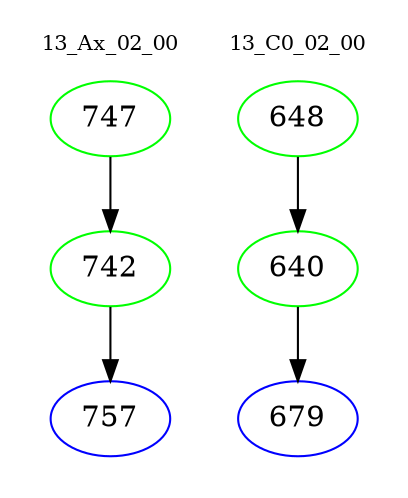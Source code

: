 digraph{
subgraph cluster_0 {
color = white
label = "13_Ax_02_00";
fontsize=10;
T0_747 [label="747", color="green"]
T0_747 -> T0_742 [color="black"]
T0_742 [label="742", color="green"]
T0_742 -> T0_757 [color="black"]
T0_757 [label="757", color="blue"]
}
subgraph cluster_1 {
color = white
label = "13_C0_02_00";
fontsize=10;
T1_648 [label="648", color="green"]
T1_648 -> T1_640 [color="black"]
T1_640 [label="640", color="green"]
T1_640 -> T1_679 [color="black"]
T1_679 [label="679", color="blue"]
}
}
